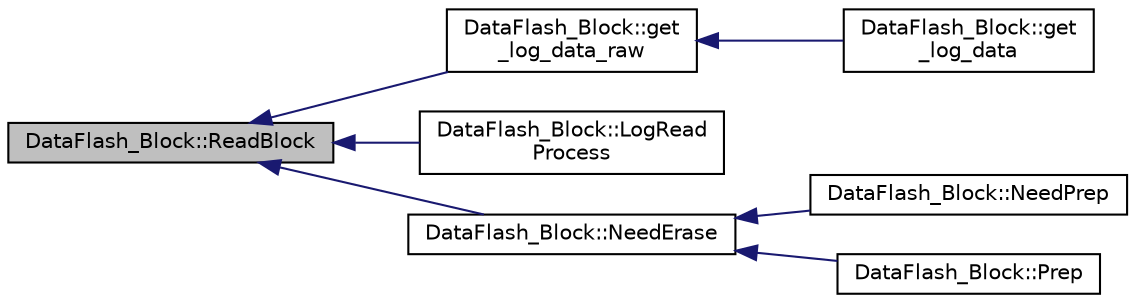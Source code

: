 digraph "DataFlash_Block::ReadBlock"
{
 // INTERACTIVE_SVG=YES
  edge [fontname="Helvetica",fontsize="10",labelfontname="Helvetica",labelfontsize="10"];
  node [fontname="Helvetica",fontsize="10",shape=record];
  rankdir="LR";
  Node1 [label="DataFlash_Block::ReadBlock",height=0.2,width=0.4,color="black", fillcolor="grey75", style="filled", fontcolor="black"];
  Node1 -> Node2 [dir="back",color="midnightblue",fontsize="10",style="solid",fontname="Helvetica"];
  Node2 [label="DataFlash_Block::get\l_log_data_raw",height=0.2,width=0.4,color="black", fillcolor="white", style="filled",URL="$classDataFlash__Block.html#a65523cd5dbc8578a6296319da88360f0"];
  Node2 -> Node3 [dir="back",color="midnightblue",fontsize="10",style="solid",fontname="Helvetica"];
  Node3 [label="DataFlash_Block::get\l_log_data",height=0.2,width=0.4,color="black", fillcolor="white", style="filled",URL="$classDataFlash__Block.html#ad959087b563ba578079ca31141c2a492"];
  Node1 -> Node4 [dir="back",color="midnightblue",fontsize="10",style="solid",fontname="Helvetica"];
  Node4 [label="DataFlash_Block::LogRead\lProcess",height=0.2,width=0.4,color="black", fillcolor="white", style="filled",URL="$classDataFlash__Block.html#a1e5463499b5f2030d233e75ba86a55b8"];
  Node1 -> Node5 [dir="back",color="midnightblue",fontsize="10",style="solid",fontname="Helvetica"];
  Node5 [label="DataFlash_Block::NeedErase",height=0.2,width=0.4,color="black", fillcolor="white", style="filled",URL="$classDataFlash__Block.html#aaa5ab749b4efb155c6e3f145b987421b"];
  Node5 -> Node6 [dir="back",color="midnightblue",fontsize="10",style="solid",fontname="Helvetica"];
  Node6 [label="DataFlash_Block::NeedPrep",height=0.2,width=0.4,color="black", fillcolor="white", style="filled",URL="$classDataFlash__Block.html#ad92696dc4f23ffe960bb9f0b38ee3a5b"];
  Node5 -> Node7 [dir="back",color="midnightblue",fontsize="10",style="solid",fontname="Helvetica"];
  Node7 [label="DataFlash_Block::Prep",height=0.2,width=0.4,color="black", fillcolor="white", style="filled",URL="$classDataFlash__Block.html#aed1cc96520ac81c33c8bdd882a506490"];
}
